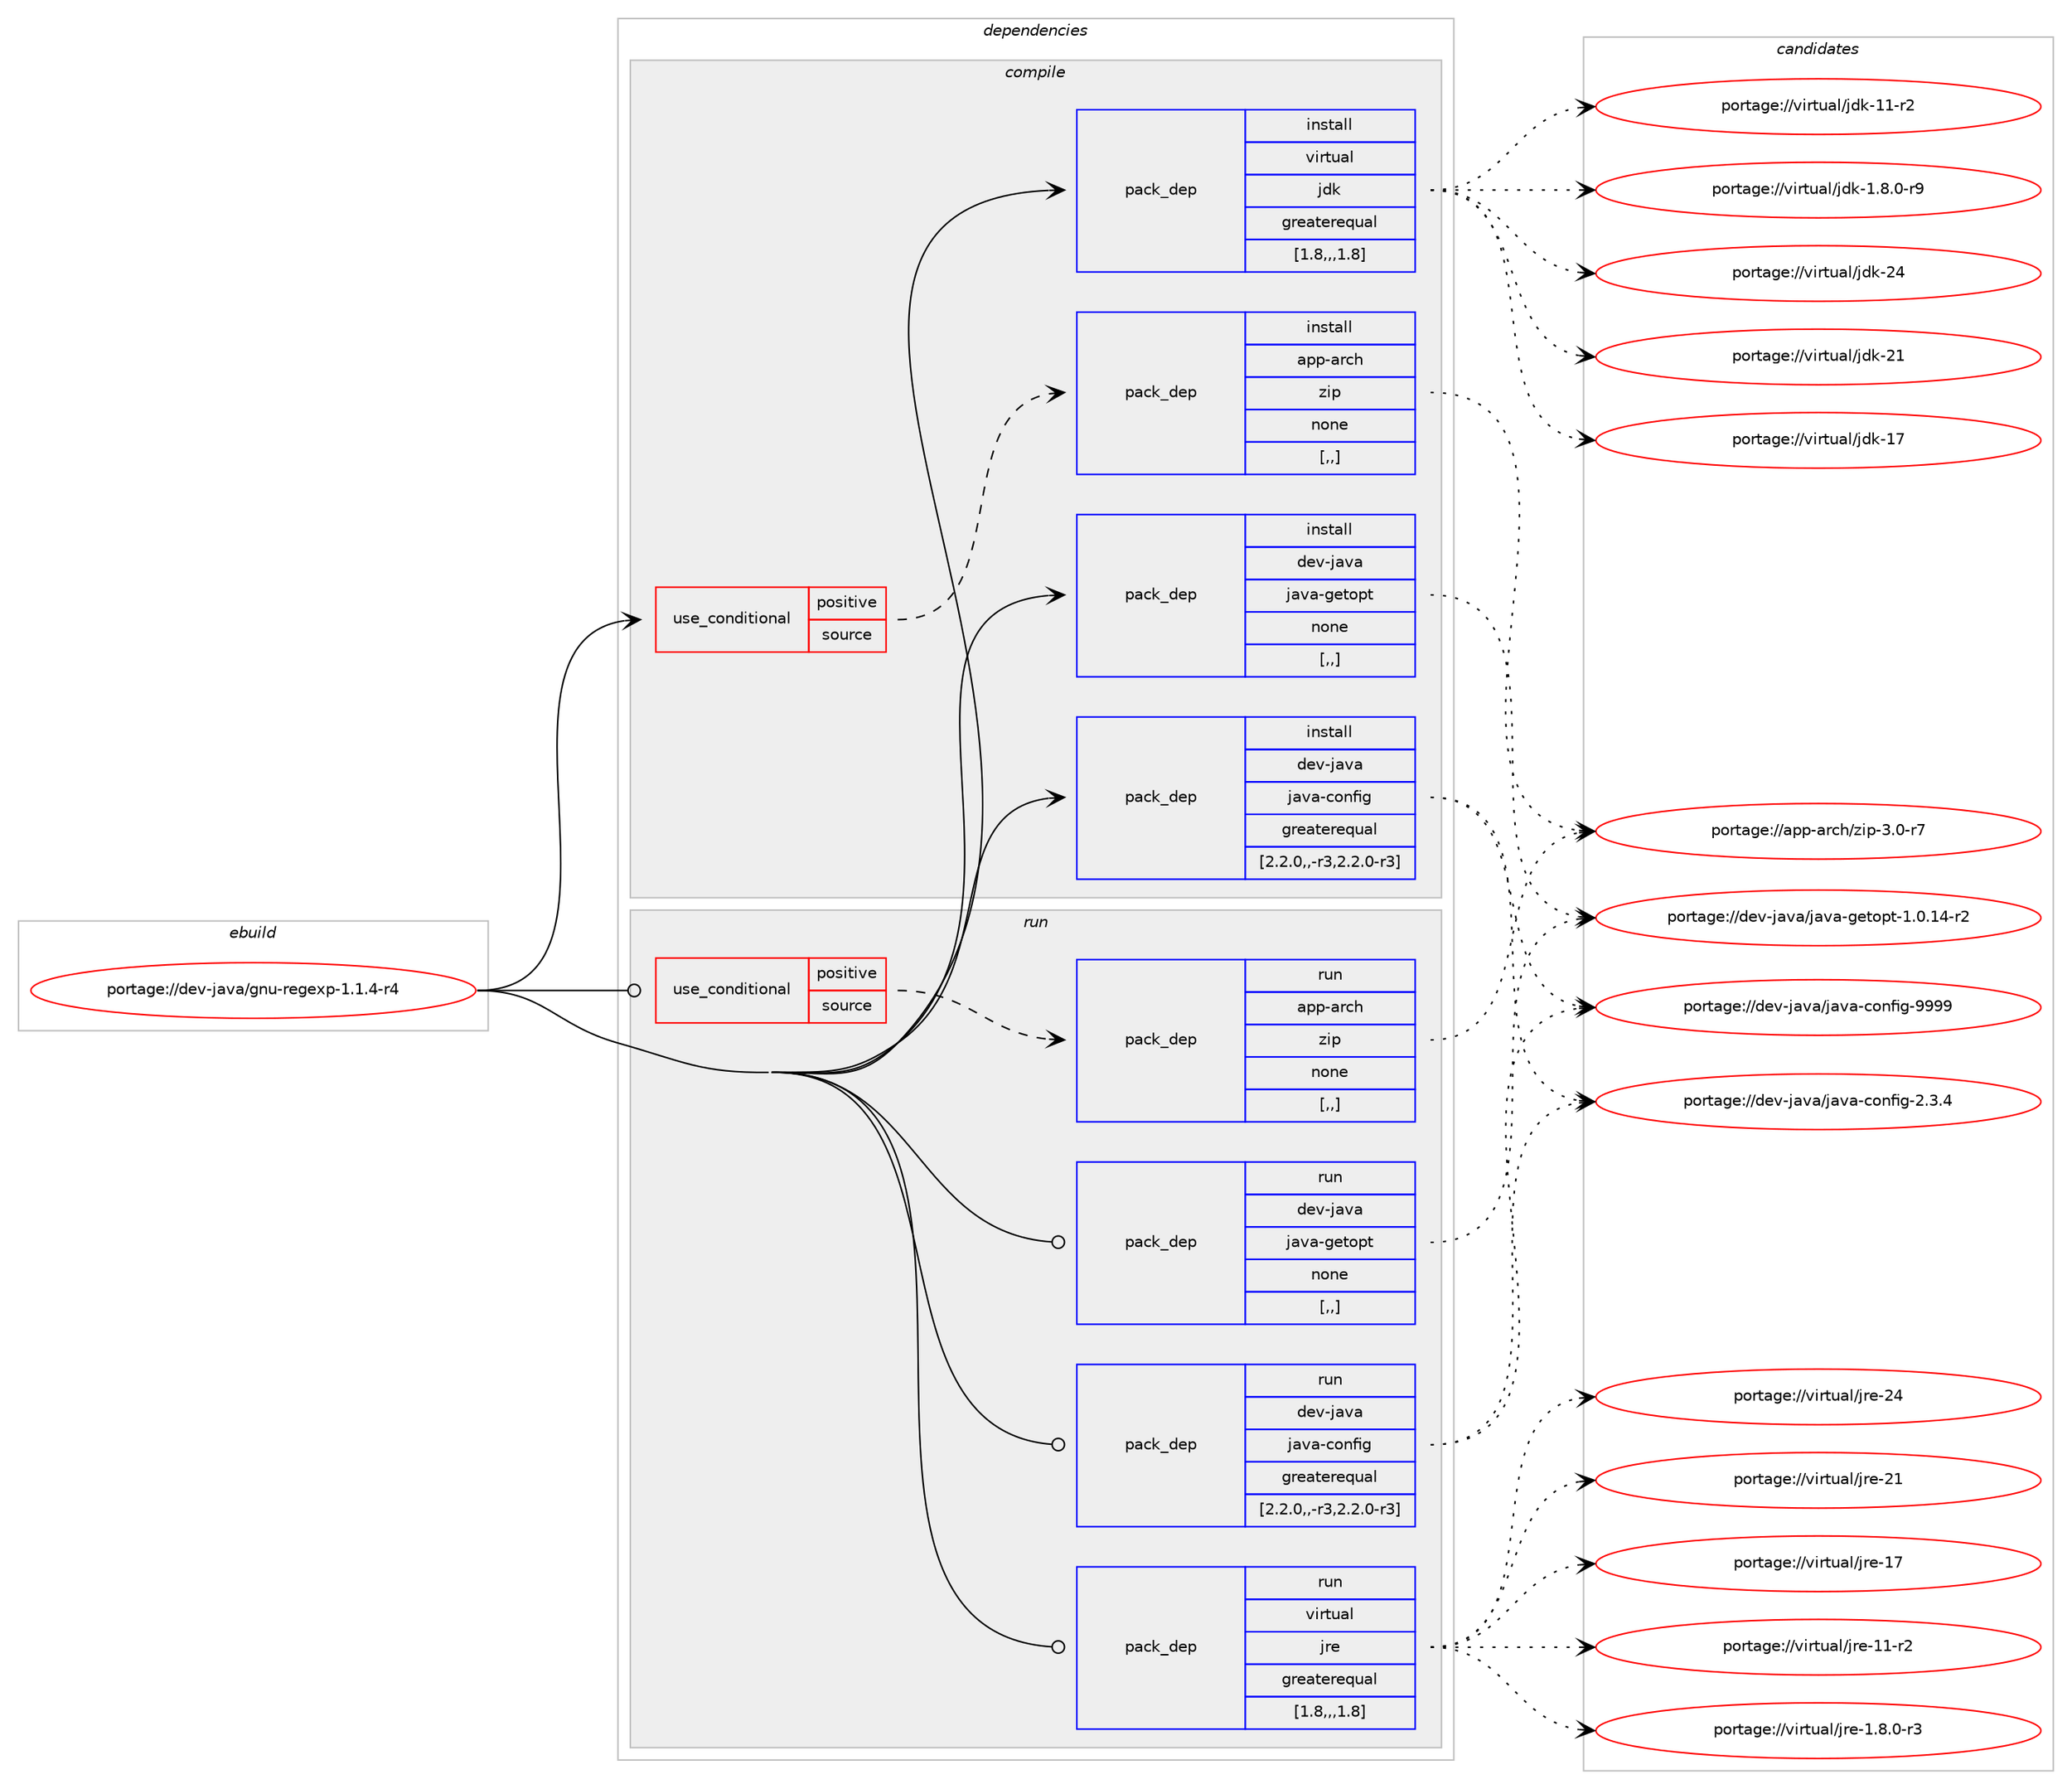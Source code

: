 digraph prolog {

# *************
# Graph options
# *************

newrank=true;
concentrate=true;
compound=true;
graph [rankdir=LR,fontname=Helvetica,fontsize=10,ranksep=1.5];#, ranksep=2.5, nodesep=0.2];
edge  [arrowhead=vee];
node  [fontname=Helvetica,fontsize=10];

# **********
# The ebuild
# **********

subgraph cluster_leftcol {
color=gray;
label=<<i>ebuild</i>>;
id [label="portage://dev-java/gnu-regexp-1.1.4-r4", color=red, width=4, href="../dev-java/gnu-regexp-1.1.4-r4.svg"];
}

# ****************
# The dependencies
# ****************

subgraph cluster_midcol {
color=gray;
label=<<i>dependencies</i>>;
subgraph cluster_compile {
fillcolor="#eeeeee";
style=filled;
label=<<i>compile</i>>;
subgraph cond151849 {
dependency587795 [label=<<TABLE BORDER="0" CELLBORDER="1" CELLSPACING="0" CELLPADDING="4"><TR><TD ROWSPAN="3" CELLPADDING="10">use_conditional</TD></TR><TR><TD>positive</TD></TR><TR><TD>source</TD></TR></TABLE>>, shape=none, color=red];
subgraph pack431295 {
dependency587796 [label=<<TABLE BORDER="0" CELLBORDER="1" CELLSPACING="0" CELLPADDING="4" WIDTH="220"><TR><TD ROWSPAN="6" CELLPADDING="30">pack_dep</TD></TR><TR><TD WIDTH="110">install</TD></TR><TR><TD>app-arch</TD></TR><TR><TD>zip</TD></TR><TR><TD>none</TD></TR><TR><TD>[,,]</TD></TR></TABLE>>, shape=none, color=blue];
}
dependency587795:e -> dependency587796:w [weight=20,style="dashed",arrowhead="vee"];
}
id:e -> dependency587795:w [weight=20,style="solid",arrowhead="vee"];
subgraph pack431296 {
dependency587797 [label=<<TABLE BORDER="0" CELLBORDER="1" CELLSPACING="0" CELLPADDING="4" WIDTH="220"><TR><TD ROWSPAN="6" CELLPADDING="30">pack_dep</TD></TR><TR><TD WIDTH="110">install</TD></TR><TR><TD>dev-java</TD></TR><TR><TD>java-config</TD></TR><TR><TD>greaterequal</TD></TR><TR><TD>[2.2.0,,-r3,2.2.0-r3]</TD></TR></TABLE>>, shape=none, color=blue];
}
id:e -> dependency587797:w [weight=20,style="solid",arrowhead="vee"];
subgraph pack431297 {
dependency587798 [label=<<TABLE BORDER="0" CELLBORDER="1" CELLSPACING="0" CELLPADDING="4" WIDTH="220"><TR><TD ROWSPAN="6" CELLPADDING="30">pack_dep</TD></TR><TR><TD WIDTH="110">install</TD></TR><TR><TD>dev-java</TD></TR><TR><TD>java-getopt</TD></TR><TR><TD>none</TD></TR><TR><TD>[,,]</TD></TR></TABLE>>, shape=none, color=blue];
}
id:e -> dependency587798:w [weight=20,style="solid",arrowhead="vee"];
subgraph pack431298 {
dependency587799 [label=<<TABLE BORDER="0" CELLBORDER="1" CELLSPACING="0" CELLPADDING="4" WIDTH="220"><TR><TD ROWSPAN="6" CELLPADDING="30">pack_dep</TD></TR><TR><TD WIDTH="110">install</TD></TR><TR><TD>virtual</TD></TR><TR><TD>jdk</TD></TR><TR><TD>greaterequal</TD></TR><TR><TD>[1.8,,,1.8]</TD></TR></TABLE>>, shape=none, color=blue];
}
id:e -> dependency587799:w [weight=20,style="solid",arrowhead="vee"];
}
subgraph cluster_compileandrun {
fillcolor="#eeeeee";
style=filled;
label=<<i>compile and run</i>>;
}
subgraph cluster_run {
fillcolor="#eeeeee";
style=filled;
label=<<i>run</i>>;
subgraph cond151850 {
dependency587800 [label=<<TABLE BORDER="0" CELLBORDER="1" CELLSPACING="0" CELLPADDING="4"><TR><TD ROWSPAN="3" CELLPADDING="10">use_conditional</TD></TR><TR><TD>positive</TD></TR><TR><TD>source</TD></TR></TABLE>>, shape=none, color=red];
subgraph pack431299 {
dependency587801 [label=<<TABLE BORDER="0" CELLBORDER="1" CELLSPACING="0" CELLPADDING="4" WIDTH="220"><TR><TD ROWSPAN="6" CELLPADDING="30">pack_dep</TD></TR><TR><TD WIDTH="110">run</TD></TR><TR><TD>app-arch</TD></TR><TR><TD>zip</TD></TR><TR><TD>none</TD></TR><TR><TD>[,,]</TD></TR></TABLE>>, shape=none, color=blue];
}
dependency587800:e -> dependency587801:w [weight=20,style="dashed",arrowhead="vee"];
}
id:e -> dependency587800:w [weight=20,style="solid",arrowhead="odot"];
subgraph pack431300 {
dependency587802 [label=<<TABLE BORDER="0" CELLBORDER="1" CELLSPACING="0" CELLPADDING="4" WIDTH="220"><TR><TD ROWSPAN="6" CELLPADDING="30">pack_dep</TD></TR><TR><TD WIDTH="110">run</TD></TR><TR><TD>dev-java</TD></TR><TR><TD>java-config</TD></TR><TR><TD>greaterequal</TD></TR><TR><TD>[2.2.0,,-r3,2.2.0-r3]</TD></TR></TABLE>>, shape=none, color=blue];
}
id:e -> dependency587802:w [weight=20,style="solid",arrowhead="odot"];
subgraph pack431301 {
dependency587803 [label=<<TABLE BORDER="0" CELLBORDER="1" CELLSPACING="0" CELLPADDING="4" WIDTH="220"><TR><TD ROWSPAN="6" CELLPADDING="30">pack_dep</TD></TR><TR><TD WIDTH="110">run</TD></TR><TR><TD>dev-java</TD></TR><TR><TD>java-getopt</TD></TR><TR><TD>none</TD></TR><TR><TD>[,,]</TD></TR></TABLE>>, shape=none, color=blue];
}
id:e -> dependency587803:w [weight=20,style="solid",arrowhead="odot"];
subgraph pack431302 {
dependency587804 [label=<<TABLE BORDER="0" CELLBORDER="1" CELLSPACING="0" CELLPADDING="4" WIDTH="220"><TR><TD ROWSPAN="6" CELLPADDING="30">pack_dep</TD></TR><TR><TD WIDTH="110">run</TD></TR><TR><TD>virtual</TD></TR><TR><TD>jre</TD></TR><TR><TD>greaterequal</TD></TR><TR><TD>[1.8,,,1.8]</TD></TR></TABLE>>, shape=none, color=blue];
}
id:e -> dependency587804:w [weight=20,style="solid",arrowhead="odot"];
}
}

# **************
# The candidates
# **************

subgraph cluster_choices {
rank=same;
color=gray;
label=<<i>candidates</i>>;

subgraph choice431295 {
color=black;
nodesep=1;
choice9711211245971149910447122105112455146484511455 [label="portage://app-arch/zip-3.0-r7", color=red, width=4,href="../app-arch/zip-3.0-r7.svg"];
dependency587796:e -> choice9711211245971149910447122105112455146484511455:w [style=dotted,weight="100"];
}
subgraph choice431296 {
color=black;
nodesep=1;
choice10010111845106971189747106971189745991111101021051034557575757 [label="portage://dev-java/java-config-9999", color=red, width=4,href="../dev-java/java-config-9999.svg"];
choice1001011184510697118974710697118974599111110102105103455046514652 [label="portage://dev-java/java-config-2.3.4", color=red, width=4,href="../dev-java/java-config-2.3.4.svg"];
dependency587797:e -> choice10010111845106971189747106971189745991111101021051034557575757:w [style=dotted,weight="100"];
dependency587797:e -> choice1001011184510697118974710697118974599111110102105103455046514652:w [style=dotted,weight="100"];
}
subgraph choice431297 {
color=black;
nodesep=1;
choice10010111845106971189747106971189745103101116111112116454946484649524511450 [label="portage://dev-java/java-getopt-1.0.14-r2", color=red, width=4,href="../dev-java/java-getopt-1.0.14-r2.svg"];
dependency587798:e -> choice10010111845106971189747106971189745103101116111112116454946484649524511450:w [style=dotted,weight="100"];
}
subgraph choice431298 {
color=black;
nodesep=1;
choice1181051141161179710847106100107455052 [label="portage://virtual/jdk-24", color=red, width=4,href="../virtual/jdk-24.svg"];
choice1181051141161179710847106100107455049 [label="portage://virtual/jdk-21", color=red, width=4,href="../virtual/jdk-21.svg"];
choice1181051141161179710847106100107454955 [label="portage://virtual/jdk-17", color=red, width=4,href="../virtual/jdk-17.svg"];
choice11810511411611797108471061001074549494511450 [label="portage://virtual/jdk-11-r2", color=red, width=4,href="../virtual/jdk-11-r2.svg"];
choice11810511411611797108471061001074549465646484511457 [label="portage://virtual/jdk-1.8.0-r9", color=red, width=4,href="../virtual/jdk-1.8.0-r9.svg"];
dependency587799:e -> choice1181051141161179710847106100107455052:w [style=dotted,weight="100"];
dependency587799:e -> choice1181051141161179710847106100107455049:w [style=dotted,weight="100"];
dependency587799:e -> choice1181051141161179710847106100107454955:w [style=dotted,weight="100"];
dependency587799:e -> choice11810511411611797108471061001074549494511450:w [style=dotted,weight="100"];
dependency587799:e -> choice11810511411611797108471061001074549465646484511457:w [style=dotted,weight="100"];
}
subgraph choice431299 {
color=black;
nodesep=1;
choice9711211245971149910447122105112455146484511455 [label="portage://app-arch/zip-3.0-r7", color=red, width=4,href="../app-arch/zip-3.0-r7.svg"];
dependency587801:e -> choice9711211245971149910447122105112455146484511455:w [style=dotted,weight="100"];
}
subgraph choice431300 {
color=black;
nodesep=1;
choice10010111845106971189747106971189745991111101021051034557575757 [label="portage://dev-java/java-config-9999", color=red, width=4,href="../dev-java/java-config-9999.svg"];
choice1001011184510697118974710697118974599111110102105103455046514652 [label="portage://dev-java/java-config-2.3.4", color=red, width=4,href="../dev-java/java-config-2.3.4.svg"];
dependency587802:e -> choice10010111845106971189747106971189745991111101021051034557575757:w [style=dotted,weight="100"];
dependency587802:e -> choice1001011184510697118974710697118974599111110102105103455046514652:w [style=dotted,weight="100"];
}
subgraph choice431301 {
color=black;
nodesep=1;
choice10010111845106971189747106971189745103101116111112116454946484649524511450 [label="portage://dev-java/java-getopt-1.0.14-r2", color=red, width=4,href="../dev-java/java-getopt-1.0.14-r2.svg"];
dependency587803:e -> choice10010111845106971189747106971189745103101116111112116454946484649524511450:w [style=dotted,weight="100"];
}
subgraph choice431302 {
color=black;
nodesep=1;
choice1181051141161179710847106114101455052 [label="portage://virtual/jre-24", color=red, width=4,href="../virtual/jre-24.svg"];
choice1181051141161179710847106114101455049 [label="portage://virtual/jre-21", color=red, width=4,href="../virtual/jre-21.svg"];
choice1181051141161179710847106114101454955 [label="portage://virtual/jre-17", color=red, width=4,href="../virtual/jre-17.svg"];
choice11810511411611797108471061141014549494511450 [label="portage://virtual/jre-11-r2", color=red, width=4,href="../virtual/jre-11-r2.svg"];
choice11810511411611797108471061141014549465646484511451 [label="portage://virtual/jre-1.8.0-r3", color=red, width=4,href="../virtual/jre-1.8.0-r3.svg"];
dependency587804:e -> choice1181051141161179710847106114101455052:w [style=dotted,weight="100"];
dependency587804:e -> choice1181051141161179710847106114101455049:w [style=dotted,weight="100"];
dependency587804:e -> choice1181051141161179710847106114101454955:w [style=dotted,weight="100"];
dependency587804:e -> choice11810511411611797108471061141014549494511450:w [style=dotted,weight="100"];
dependency587804:e -> choice11810511411611797108471061141014549465646484511451:w [style=dotted,weight="100"];
}
}

}
